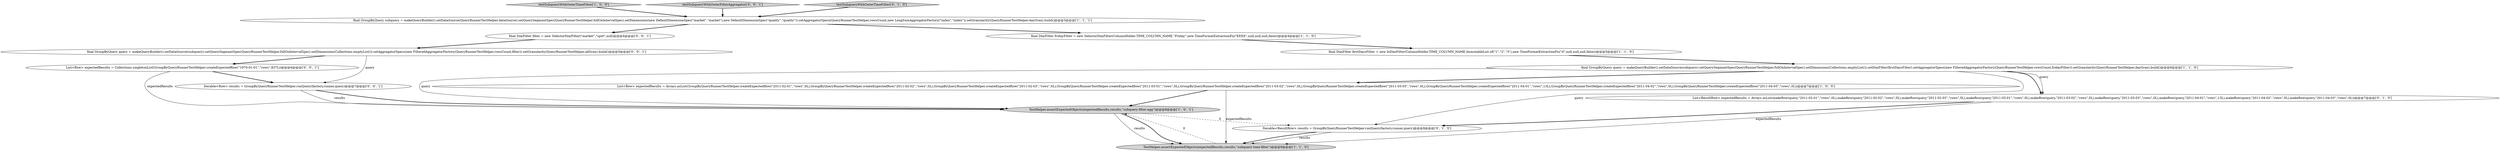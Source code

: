 digraph {
6 [style = filled, label = "testSubqueryWithOuterTimeFilter['1', '0', '0']", fillcolor = lightgray, shape = diamond image = "AAA0AAABBB1BBB"];
12 [style = filled, label = "Iterable<Row> results = GroupByQueryRunnerTestHelper.runQuery(factory,runner,query)@@@7@@@['0', '0', '1']", fillcolor = white, shape = ellipse image = "AAA0AAABBB3BBB"];
4 [style = filled, label = "final DimFilter fridayFilter = new SelectorDimFilter(ColumnHolder.TIME_COLUMN_NAME,\"Friday\",new TimeFormatExtractionFn(\"EEEE\",null,null,null,false))@@@4@@@['1', '1', '0']", fillcolor = white, shape = ellipse image = "AAA0AAABBB1BBB"];
1 [style = filled, label = "final GroupByQuery query = makeQueryBuilder().setDataSource(subquery).setQuerySegmentSpec(QueryRunnerTestHelper.fullOnIntervalSpec).setDimensions(Collections.emptyList()).setDimFilter(firstDaysFilter).setAggregatorSpecs(new FilteredAggregatorFactory(QueryRunnerTestHelper.rowsCount,fridayFilter)).setGranularity(QueryRunnerTestHelper.dayGran).build()@@@6@@@['1', '1', '0']", fillcolor = white, shape = ellipse image = "AAA0AAABBB1BBB"];
5 [style = filled, label = "TestHelper.assertExpectedObjects(expectedResults,results,\"subquery-filter-agg\")@@@8@@@['1', '0', '1']", fillcolor = lightgray, shape = ellipse image = "AAA0AAABBB1BBB"];
3 [style = filled, label = "TestHelper.assertExpectedObjects(expectedResults,results,\"subquery-time-filter\")@@@9@@@['1', '1', '0']", fillcolor = lightgray, shape = ellipse image = "AAA0AAABBB1BBB"];
11 [style = filled, label = "final GroupByQuery query = makeQueryBuilder().setDataSource(subquery).setQuerySegmentSpec(QueryRunnerTestHelper.fullOnIntervalSpec).setDimensions(Collections.emptyList()).setAggregatorSpecs(new FilteredAggregatorFactory(QueryRunnerTestHelper.rowsCount,filter)).setGranularity(QueryRunnerTestHelper.allGran).build()@@@5@@@['0', '0', '1']", fillcolor = white, shape = ellipse image = "AAA0AAABBB3BBB"];
15 [style = filled, label = "final DimFilter filter = new SelectorDimFilter(\"market\",\"spot\",null)@@@4@@@['0', '0', '1']", fillcolor = white, shape = ellipse image = "AAA0AAABBB3BBB"];
10 [style = filled, label = "Iterable<ResultRow> results = GroupByQueryRunnerTestHelper.runQuery(factory,runner,query)@@@8@@@['0', '1', '0']", fillcolor = white, shape = ellipse image = "AAA1AAABBB2BBB"];
2 [style = filled, label = "List<Row> expectedResults = Arrays.asList(GroupByQueryRunnerTestHelper.createExpectedRow(\"2011-02-01\",\"rows\",0L),GroupByQueryRunnerTestHelper.createExpectedRow(\"2011-02-02\",\"rows\",0L),GroupByQueryRunnerTestHelper.createExpectedRow(\"2011-02-03\",\"rows\",0L),GroupByQueryRunnerTestHelper.createExpectedRow(\"2011-03-01\",\"rows\",0L),GroupByQueryRunnerTestHelper.createExpectedRow(\"2011-03-02\",\"rows\",0L),GroupByQueryRunnerTestHelper.createExpectedRow(\"2011-03-03\",\"rows\",0L),GroupByQueryRunnerTestHelper.createExpectedRow(\"2011-04-01\",\"rows\",13L),GroupByQueryRunnerTestHelper.createExpectedRow(\"2011-04-02\",\"rows\",0L),GroupByQueryRunnerTestHelper.createExpectedRow(\"2011-04-03\",\"rows\",0L))@@@7@@@['1', '0', '0']", fillcolor = white, shape = ellipse image = "AAA0AAABBB1BBB"];
9 [style = filled, label = "List<ResultRow> expectedResults = Arrays.asList(makeRow(query,\"2011-02-01\",\"rows\",0L),makeRow(query,\"2011-02-02\",\"rows\",0L),makeRow(query,\"2011-02-03\",\"rows\",0L),makeRow(query,\"2011-03-01\",\"rows\",0L),makeRow(query,\"2011-03-02\",\"rows\",0L),makeRow(query,\"2011-03-03\",\"rows\",0L),makeRow(query,\"2011-04-01\",\"rows\",13L),makeRow(query,\"2011-04-02\",\"rows\",0L),makeRow(query,\"2011-04-03\",\"rows\",0L))@@@7@@@['0', '1', '0']", fillcolor = white, shape = ellipse image = "AAA0AAABBB2BBB"];
13 [style = filled, label = "List<Row> expectedResults = Collections.singletonList(GroupByQueryRunnerTestHelper.createExpectedRow(\"1970-01-01\",\"rows\",837L))@@@6@@@['0', '0', '1']", fillcolor = white, shape = ellipse image = "AAA0AAABBB3BBB"];
7 [style = filled, label = "final GroupByQuery subquery = makeQueryBuilder().setDataSource(QueryRunnerTestHelper.dataSource).setQuerySegmentSpec(QueryRunnerTestHelper.fullOnIntervalSpec).setDimensions(new DefaultDimensionSpec(\"market\",\"market\"),new DefaultDimensionSpec(\"quality\",\"quality\")).setAggregatorSpecs(QueryRunnerTestHelper.rowsCount,new LongSumAggregatorFactory(\"index\",\"index\")).setGranularity(QueryRunnerTestHelper.dayGran).build()@@@3@@@['1', '1', '1']", fillcolor = white, shape = ellipse image = "AAA0AAABBB1BBB"];
0 [style = filled, label = "final DimFilter firstDaysFilter = new InDimFilter(ColumnHolder.TIME_COLUMN_NAME,ImmutableList.of(\"1\",\"2\",\"3\"),new TimeFormatExtractionFn(\"d\",null,null,null,false))@@@5@@@['1', '1', '0']", fillcolor = white, shape = ellipse image = "AAA0AAABBB1BBB"];
14 [style = filled, label = "testSubqueryWithOuterFilterAggregator['0', '0', '1']", fillcolor = lightgray, shape = diamond image = "AAA0AAABBB3BBB"];
8 [style = filled, label = "testSubqueryWithOuterTimeFilter['0', '1', '0']", fillcolor = lightgray, shape = diamond image = "AAA0AAABBB2BBB"];
14->7 [style = bold, label=""];
1->9 [style = solid, label="query"];
1->9 [style = bold, label=""];
5->3 [style = solid, label="results"];
9->3 [style = solid, label="expectedResults"];
2->5 [style = bold, label=""];
11->12 [style = solid, label="query"];
10->3 [style = solid, label="results"];
1->5 [style = solid, label="query"];
0->1 [style = bold, label=""];
10->3 [style = bold, label=""];
13->12 [style = bold, label=""];
12->5 [style = bold, label=""];
2->3 [style = solid, label="expectedResults"];
12->5 [style = solid, label="results"];
15->11 [style = bold, label=""];
7->4 [style = bold, label=""];
11->13 [style = bold, label=""];
13->5 [style = solid, label="expectedResults"];
5->10 [style = dashed, label="0"];
8->7 [style = bold, label=""];
7->15 [style = bold, label=""];
5->3 [style = bold, label=""];
6->7 [style = bold, label=""];
3->5 [style = dashed, label="0"];
1->2 [style = bold, label=""];
4->0 [style = bold, label=""];
1->10 [style = solid, label="query"];
9->10 [style = bold, label=""];
}
